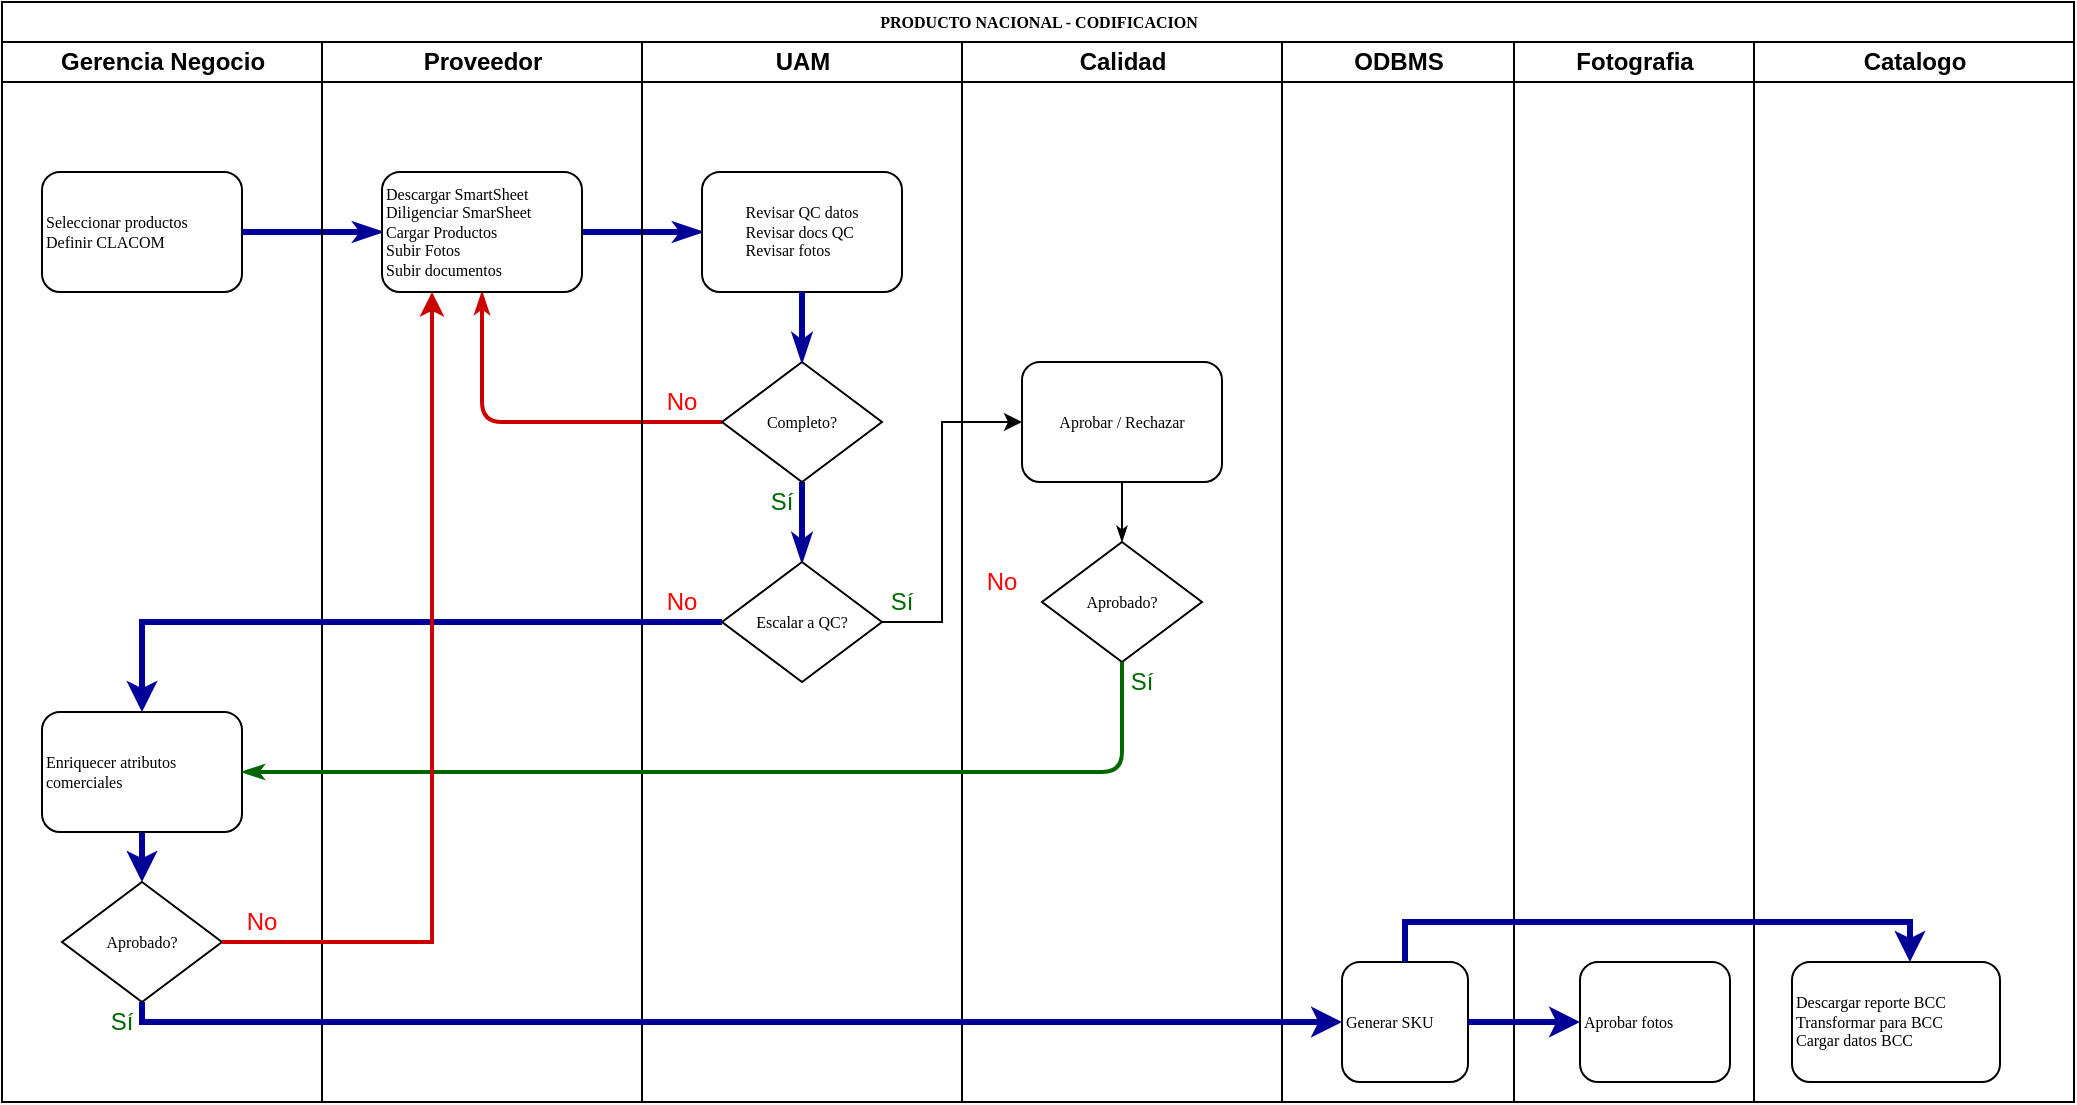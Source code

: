 <mxfile version="14.9.0" type="github">
  <diagram name="Page-1" id="74e2e168-ea6b-b213-b513-2b3c1d86103e">
    <mxGraphModel dx="868" dy="450" grid="0" gridSize="10" guides="1" tooltips="1" connect="1" arrows="1" fold="1" page="1" pageScale="1" pageWidth="1100" pageHeight="850" background="none" math="0" shadow="0">
      <root>
        <mxCell id="0" />
        <mxCell id="1" parent="0" />
        <mxCell id="77e6c97f196da883-1" value="PRODUCTO NACIONAL - CODIFICACION" style="swimlane;html=1;childLayout=stackLayout;startSize=20;rounded=0;shadow=0;labelBackgroundColor=none;strokeWidth=1;fontFamily=Verdana;fontSize=8;align=center;" parent="1" vertex="1">
          <mxGeometry x="50" y="40" width="1036" height="550" as="geometry" />
        </mxCell>
        <mxCell id="77e6c97f196da883-2" value="Gerencia Negocio" style="swimlane;html=1;startSize=20;" parent="77e6c97f196da883-1" vertex="1">
          <mxGeometry y="20" width="160" height="530" as="geometry">
            <mxRectangle y="20" width="30" height="730" as="alternateBounds" />
          </mxGeometry>
        </mxCell>
        <mxCell id="77e6c97f196da883-8" value="Seleccionar productos&lt;br&gt;Definir CLACOM" style="rounded=1;whiteSpace=wrap;html=1;shadow=0;labelBackgroundColor=none;strokeWidth=1;fontFamily=Verdana;fontSize=8;align=left;" parent="77e6c97f196da883-2" vertex="1">
          <mxGeometry x="20" y="65" width="100" height="60" as="geometry" />
        </mxCell>
        <mxCell id="UPMh9I5Tj9LvmsIc24ZZ-47" value="" style="edgeStyle=orthogonalEdgeStyle;rounded=0;orthogonalLoop=1;jettySize=auto;html=1;fontColor=#004C99;strokeColor=#000099;strokeWidth=3;" edge="1" parent="77e6c97f196da883-2" source="77e6c97f196da883-10" target="UPMh9I5Tj9LvmsIc24ZZ-46">
          <mxGeometry relative="1" as="geometry" />
        </mxCell>
        <mxCell id="77e6c97f196da883-10" value="Enriquecer atributos comerciales" style="rounded=1;whiteSpace=wrap;html=1;shadow=0;labelBackgroundColor=none;strokeWidth=1;fontFamily=Verdana;fontSize=8;align=left;" parent="77e6c97f196da883-2" vertex="1">
          <mxGeometry x="20" y="335" width="100" height="60" as="geometry" />
        </mxCell>
        <mxCell id="UPMh9I5Tj9LvmsIc24ZZ-46" value="Aprobado?" style="rhombus;whiteSpace=wrap;html=1;rounded=0;shadow=0;labelBackgroundColor=none;strokeWidth=1;fontFamily=Verdana;fontSize=8;align=center;" vertex="1" parent="77e6c97f196da883-2">
          <mxGeometry x="30" y="420" width="80" height="60" as="geometry" />
        </mxCell>
        <mxCell id="UPMh9I5Tj9LvmsIc24ZZ-48" value="Sí" style="text;html=1;strokeColor=none;fillColor=none;align=center;verticalAlign=middle;whiteSpace=wrap;rounded=0;fontColor=#006600;" vertex="1" parent="77e6c97f196da883-2">
          <mxGeometry x="40" y="480" width="40" height="20" as="geometry" />
        </mxCell>
        <mxCell id="UPMh9I5Tj9LvmsIc24ZZ-49" value="No" style="text;html=1;strokeColor=none;fillColor=none;align=center;verticalAlign=middle;whiteSpace=wrap;rounded=0;fontColor=#FF0000;" vertex="1" parent="77e6c97f196da883-2">
          <mxGeometry x="110" y="430" width="40" height="20" as="geometry" />
        </mxCell>
        <mxCell id="77e6c97f196da883-26" style="edgeStyle=orthogonalEdgeStyle;rounded=1;html=1;labelBackgroundColor=none;startArrow=none;startFill=0;startSize=5;endArrow=classicThin;endFill=1;endSize=5;jettySize=auto;orthogonalLoop=1;strokeWidth=3;fontFamily=Verdana;fontSize=8;labelBorderColor=none;fontColor=#004C99;strokeColor=#000099;" parent="77e6c97f196da883-1" source="77e6c97f196da883-8" target="77e6c97f196da883-11" edge="1">
          <mxGeometry relative="1" as="geometry" />
        </mxCell>
        <mxCell id="77e6c97f196da883-28" style="edgeStyle=orthogonalEdgeStyle;rounded=1;html=1;labelBackgroundColor=none;startArrow=none;startFill=0;startSize=5;endArrow=classicThin;endFill=1;endSize=5;jettySize=auto;orthogonalLoop=1;strokeWidth=3;fontFamily=Verdana;fontSize=8;exitX=1;exitY=0.5;exitDx=0;exitDy=0;strokeColor=#000099;" parent="77e6c97f196da883-1" source="77e6c97f196da883-11" target="77e6c97f196da883-12" edge="1">
          <mxGeometry relative="1" as="geometry">
            <mxPoint x="120" y="205" as="sourcePoint" />
          </mxGeometry>
        </mxCell>
        <mxCell id="77e6c97f196da883-30" style="edgeStyle=orthogonalEdgeStyle;rounded=1;html=1;labelBackgroundColor=none;startArrow=none;startFill=0;startSize=5;endArrow=classicThin;endFill=1;endSize=5;jettySize=auto;orthogonalLoop=1;strokeWidth=2;fontFamily=Verdana;fontSize=8;entryX=0.5;entryY=1;entryDx=0;entryDy=0;strokeColor=#CC0000;" parent="77e6c97f196da883-1" source="77e6c97f196da883-13" target="77e6c97f196da883-11" edge="1">
          <mxGeometry relative="1" as="geometry">
            <mxPoint x="70" y="235" as="targetPoint" />
          </mxGeometry>
        </mxCell>
        <mxCell id="77e6c97f196da883-33" style="edgeStyle=orthogonalEdgeStyle;rounded=1;html=1;labelBackgroundColor=none;startArrow=none;startFill=0;startSize=5;endArrow=classicThin;endFill=1;endSize=5;jettySize=auto;orthogonalLoop=1;strokeWidth=3;fontFamily=Verdana;fontSize=8;exitX=0.5;exitY=1;exitDx=0;exitDy=0;strokeColor=#000099;" parent="77e6c97f196da883-1" source="77e6c97f196da883-13" edge="1">
          <mxGeometry relative="1" as="geometry">
            <mxPoint x="400" y="280" as="targetPoint" />
          </mxGeometry>
        </mxCell>
        <mxCell id="77e6c97f196da883-3" value="Proveedor" style="swimlane;html=1;startSize=20;" parent="77e6c97f196da883-1" vertex="1">
          <mxGeometry x="160" y="20" width="160" height="530" as="geometry" />
        </mxCell>
        <mxCell id="77e6c97f196da883-11" value="Descargar SmartSheet&lt;br&gt;Diligenciar SmarSheet&lt;br&gt;Cargar Productos&lt;br&gt;Subir Fotos&lt;br&gt;Subir documentos" style="rounded=1;whiteSpace=wrap;html=1;shadow=0;labelBackgroundColor=none;strokeWidth=1;fontFamily=Verdana;fontSize=8;align=left;" parent="77e6c97f196da883-3" vertex="1">
          <mxGeometry x="30" y="65" width="100" height="60" as="geometry" />
        </mxCell>
        <mxCell id="77e6c97f196da883-4" value="UAM" style="swimlane;html=1;startSize=20;flipH=0;flipV=0;" parent="77e6c97f196da883-1" vertex="1">
          <mxGeometry x="320" y="20" width="160" height="530" as="geometry" />
        </mxCell>
        <mxCell id="77e6c97f196da883-12" value="&lt;div style=&quot;text-align: left&quot;&gt;&lt;span&gt;Revisar QC datos&lt;/span&gt;&lt;/div&gt;&lt;div style=&quot;text-align: left&quot;&gt;&lt;span&gt;Revisar docs QC&lt;/span&gt;&lt;/div&gt;&lt;div style=&quot;text-align: left&quot;&gt;&lt;span&gt;Revisar fotos&lt;/span&gt;&lt;/div&gt;" style="rounded=1;whiteSpace=wrap;html=1;shadow=0;labelBackgroundColor=none;strokeWidth=1;fontFamily=Verdana;fontSize=8;align=center;" parent="77e6c97f196da883-4" vertex="1">
          <mxGeometry x="30" y="65" width="100" height="60" as="geometry" />
        </mxCell>
        <mxCell id="77e6c97f196da883-13" value="Completo?" style="rhombus;whiteSpace=wrap;html=1;rounded=0;shadow=0;labelBackgroundColor=none;strokeWidth=1;fontFamily=Verdana;fontSize=8;align=center;" parent="77e6c97f196da883-4" vertex="1">
          <mxGeometry x="40" y="160" width="80" height="60" as="geometry" />
        </mxCell>
        <mxCell id="77e6c97f196da883-29" style="edgeStyle=orthogonalEdgeStyle;rounded=1;html=1;labelBackgroundColor=none;startArrow=none;startFill=0;startSize=5;endArrow=classicThin;endFill=1;endSize=5;jettySize=auto;orthogonalLoop=1;strokeWidth=3;fontFamily=Verdana;fontSize=8;strokeColor=#000099;" parent="77e6c97f196da883-4" source="77e6c97f196da883-12" target="77e6c97f196da883-13" edge="1">
          <mxGeometry relative="1" as="geometry" />
        </mxCell>
        <mxCell id="UPMh9I5Tj9LvmsIc24ZZ-12" value="No" style="text;html=1;strokeColor=none;fillColor=none;align=center;verticalAlign=middle;whiteSpace=wrap;rounded=0;fontColor=#FF0000;" vertex="1" parent="77e6c97f196da883-4">
          <mxGeometry y="170" width="40" height="20" as="geometry" />
        </mxCell>
        <mxCell id="UPMh9I5Tj9LvmsIc24ZZ-11" value="Sí" style="text;html=1;strokeColor=none;fillColor=none;align=center;verticalAlign=middle;whiteSpace=wrap;rounded=0;fontColor=#006600;" vertex="1" parent="77e6c97f196da883-4">
          <mxGeometry x="50" y="220" width="40" height="20" as="geometry" />
        </mxCell>
        <mxCell id="UPMh9I5Tj9LvmsIc24ZZ-24" value="Escalar a QC?" style="rhombus;whiteSpace=wrap;html=1;rounded=0;shadow=0;labelBackgroundColor=none;strokeWidth=1;fontFamily=Verdana;fontSize=8;align=center;" vertex="1" parent="77e6c97f196da883-4">
          <mxGeometry x="40" y="260" width="80" height="60" as="geometry" />
        </mxCell>
        <mxCell id="UPMh9I5Tj9LvmsIc24ZZ-37" value="No" style="text;html=1;strokeColor=none;fillColor=none;align=center;verticalAlign=middle;whiteSpace=wrap;rounded=0;fontColor=#FF0000;" vertex="1" parent="77e6c97f196da883-4">
          <mxGeometry y="270" width="40" height="20" as="geometry" />
        </mxCell>
        <mxCell id="77e6c97f196da883-5" value="Calidad" style="swimlane;html=1;startSize=20;swimlaneLine=1;shadow=0;" parent="77e6c97f196da883-1" vertex="1">
          <mxGeometry x="480" y="20" width="160" height="530" as="geometry" />
        </mxCell>
        <mxCell id="77e6c97f196da883-15" value="Aprobar / Rechazar" style="rounded=1;whiteSpace=wrap;html=1;shadow=0;labelBackgroundColor=none;strokeWidth=1;fontFamily=Verdana;fontSize=8;align=center;" parent="77e6c97f196da883-5" vertex="1">
          <mxGeometry x="30" y="160" width="100" height="60" as="geometry" />
        </mxCell>
        <mxCell id="77e6c97f196da883-16" value="Aprobado?" style="rhombus;whiteSpace=wrap;html=1;rounded=0;shadow=0;labelBackgroundColor=none;strokeWidth=1;fontFamily=Verdana;fontSize=8;align=center;" parent="77e6c97f196da883-5" vertex="1">
          <mxGeometry x="40" y="250" width="80" height="60" as="geometry" />
        </mxCell>
        <mxCell id="77e6c97f196da883-34" style="edgeStyle=orthogonalEdgeStyle;rounded=1;html=1;labelBackgroundColor=none;startArrow=none;startFill=0;startSize=5;endArrow=classicThin;endFill=1;endSize=5;jettySize=auto;orthogonalLoop=1;strokeColor=#000000;strokeWidth=1;fontFamily=Verdana;fontSize=8;fontColor=#000000;" parent="77e6c97f196da883-5" source="77e6c97f196da883-15" target="77e6c97f196da883-16" edge="1">
          <mxGeometry relative="1" as="geometry" />
        </mxCell>
        <mxCell id="UPMh9I5Tj9LvmsIc24ZZ-13" value="&lt;font color=&quot;#ff0000&quot;&gt;No&lt;/font&gt;" style="text;html=1;strokeColor=none;fillColor=none;align=center;verticalAlign=middle;whiteSpace=wrap;rounded=0;fontColor=#000000;" vertex="1" parent="77e6c97f196da883-5">
          <mxGeometry y="260" width="40" height="20" as="geometry" />
        </mxCell>
        <mxCell id="UPMh9I5Tj9LvmsIc24ZZ-21" value="Sí" style="text;html=1;strokeColor=none;fillColor=none;align=center;verticalAlign=middle;whiteSpace=wrap;rounded=0;fontColor=#006600;" vertex="1" parent="77e6c97f196da883-5">
          <mxGeometry x="70" y="310" width="40" height="20" as="geometry" />
        </mxCell>
        <mxCell id="77e6c97f196da883-6" value="ODBMS" style="swimlane;html=1;startSize=20;" parent="77e6c97f196da883-1" vertex="1">
          <mxGeometry x="640" y="20" width="116" height="530" as="geometry" />
        </mxCell>
        <mxCell id="77e6c97f196da883-18" value="Generar SKU" style="rounded=1;whiteSpace=wrap;html=1;shadow=0;labelBackgroundColor=none;strokeWidth=1;fontFamily=Verdana;fontSize=8;align=left;" parent="77e6c97f196da883-6" vertex="1">
          <mxGeometry x="30" y="460" width="63" height="60" as="geometry" />
        </mxCell>
        <mxCell id="77e6c97f196da883-7" value="Fotografia" style="swimlane;html=1;startSize=20;" parent="77e6c97f196da883-1" vertex="1">
          <mxGeometry x="756" y="20" width="120" height="530" as="geometry" />
        </mxCell>
        <mxCell id="UPMh9I5Tj9LvmsIc24ZZ-41" value="Aprobar fotos" style="rounded=1;whiteSpace=wrap;html=1;shadow=0;fontFamily=Verdana;fontSize=8;align=left;strokeWidth=1;" vertex="1" parent="77e6c97f196da883-7">
          <mxGeometry x="33" y="460" width="75" height="60" as="geometry" />
        </mxCell>
        <mxCell id="77e6c97f196da883-35" style="edgeStyle=orthogonalEdgeStyle;rounded=1;html=1;labelBackgroundColor=none;startArrow=none;startFill=0;startSize=5;endArrow=classicThin;endFill=1;endSize=5;jettySize=auto;orthogonalLoop=1;strokeWidth=2;fontFamily=Verdana;fontSize=8;entryX=1;entryY=0.5;entryDx=0;entryDy=0;strokeColor=#006600;" parent="77e6c97f196da883-1" source="77e6c97f196da883-16" target="77e6c97f196da883-10" edge="1">
          <mxGeometry relative="1" as="geometry">
            <Array as="points">
              <mxPoint x="560" y="385" />
            </Array>
          </mxGeometry>
        </mxCell>
        <mxCell id="UPMh9I5Tj9LvmsIc24ZZ-25" style="edgeStyle=orthogonalEdgeStyle;rounded=0;orthogonalLoop=1;jettySize=auto;html=1;exitX=1;exitY=0.5;exitDx=0;exitDy=0;entryX=0;entryY=0.5;entryDx=0;entryDy=0;fontColor=#006600;" edge="1" parent="77e6c97f196da883-1" source="UPMh9I5Tj9LvmsIc24ZZ-24" target="77e6c97f196da883-15">
          <mxGeometry relative="1" as="geometry">
            <Array as="points">
              <mxPoint x="470" y="310" />
              <mxPoint x="470" y="210" />
            </Array>
          </mxGeometry>
        </mxCell>
        <mxCell id="UPMh9I5Tj9LvmsIc24ZZ-36" style="edgeStyle=orthogonalEdgeStyle;rounded=0;orthogonalLoop=1;jettySize=auto;html=1;entryX=0.5;entryY=0;entryDx=0;entryDy=0;fontColor=#006600;strokeWidth=3;strokeColor=#000099;" edge="1" parent="77e6c97f196da883-1" source="UPMh9I5Tj9LvmsIc24ZZ-24" target="77e6c97f196da883-10">
          <mxGeometry relative="1" as="geometry" />
        </mxCell>
        <mxCell id="UPMh9I5Tj9LvmsIc24ZZ-38" style="edgeStyle=orthogonalEdgeStyle;rounded=0;orthogonalLoop=1;jettySize=auto;html=1;exitX=0.5;exitY=1;exitDx=0;exitDy=0;fontColor=#004C99;strokeColor=#000099;strokeWidth=3;entryX=0;entryY=0.5;entryDx=0;entryDy=0;" edge="1" parent="77e6c97f196da883-1" source="UPMh9I5Tj9LvmsIc24ZZ-46" target="77e6c97f196da883-18">
          <mxGeometry relative="1" as="geometry">
            <mxPoint x="660" y="450" as="targetPoint" />
            <Array as="points">
              <mxPoint x="70" y="510" />
            </Array>
          </mxGeometry>
        </mxCell>
        <mxCell id="UPMh9I5Tj9LvmsIc24ZZ-42" value="" style="edgeStyle=orthogonalEdgeStyle;rounded=0;orthogonalLoop=1;jettySize=auto;html=1;fontColor=#004C99;strokeColor=#000099;strokeWidth=3;" edge="1" parent="77e6c97f196da883-1" source="77e6c97f196da883-18" target="UPMh9I5Tj9LvmsIc24ZZ-41">
          <mxGeometry relative="1" as="geometry" />
        </mxCell>
        <mxCell id="UPMh9I5Tj9LvmsIc24ZZ-51" style="edgeStyle=orthogonalEdgeStyle;rounded=0;orthogonalLoop=1;jettySize=auto;html=1;entryX=0.25;entryY=1;entryDx=0;entryDy=0;fontColor=#004C99;strokeWidth=2;strokeColor=#CC0000;exitX=0;exitY=1;exitDx=0;exitDy=0;" edge="1" parent="77e6c97f196da883-1" source="UPMh9I5Tj9LvmsIc24ZZ-49" target="77e6c97f196da883-11">
          <mxGeometry relative="1" as="geometry">
            <mxPoint x="130" y="450" as="sourcePoint" />
            <Array as="points">
              <mxPoint x="215" y="470" />
            </Array>
          </mxGeometry>
        </mxCell>
        <mxCell id="UPMh9I5Tj9LvmsIc24ZZ-40" value="Catalogo" style="swimlane;html=1;startSize=20;" vertex="1" parent="77e6c97f196da883-1">
          <mxGeometry x="876" y="20" width="160" height="530" as="geometry" />
        </mxCell>
        <mxCell id="UPMh9I5Tj9LvmsIc24ZZ-53" value="Descargar reporte BCC&lt;br&gt;Transformar para BCC&lt;br&gt;Cargar datos BCC" style="rounded=1;whiteSpace=wrap;html=1;shadow=0;fontFamily=Verdana;fontSize=8;align=left;strokeWidth=1;" vertex="1" parent="UPMh9I5Tj9LvmsIc24ZZ-40">
          <mxGeometry x="19" y="460" width="104" height="60" as="geometry" />
        </mxCell>
        <mxCell id="UPMh9I5Tj9LvmsIc24ZZ-54" style="edgeStyle=orthogonalEdgeStyle;rounded=0;orthogonalLoop=1;jettySize=auto;html=1;entryX=0.567;entryY=0;entryDx=0;entryDy=0;entryPerimeter=0;fontColor=#004C99;strokeWidth=3;exitX=0.5;exitY=0;exitDx=0;exitDy=0;strokeColor=#000099;" edge="1" parent="77e6c97f196da883-1" source="77e6c97f196da883-18" target="UPMh9I5Tj9LvmsIc24ZZ-53">
          <mxGeometry relative="1" as="geometry">
            <Array as="points">
              <mxPoint x="702" y="460" />
              <mxPoint x="954" y="460" />
            </Array>
          </mxGeometry>
        </mxCell>
        <mxCell id="UPMh9I5Tj9LvmsIc24ZZ-34" value="Sí" style="text;html=1;strokeColor=none;fillColor=none;align=center;verticalAlign=middle;whiteSpace=wrap;rounded=0;fontColor=#006600;" vertex="1" parent="1">
          <mxGeometry x="480" y="330" width="40" height="20" as="geometry" />
        </mxCell>
      </root>
    </mxGraphModel>
  </diagram>
</mxfile>
